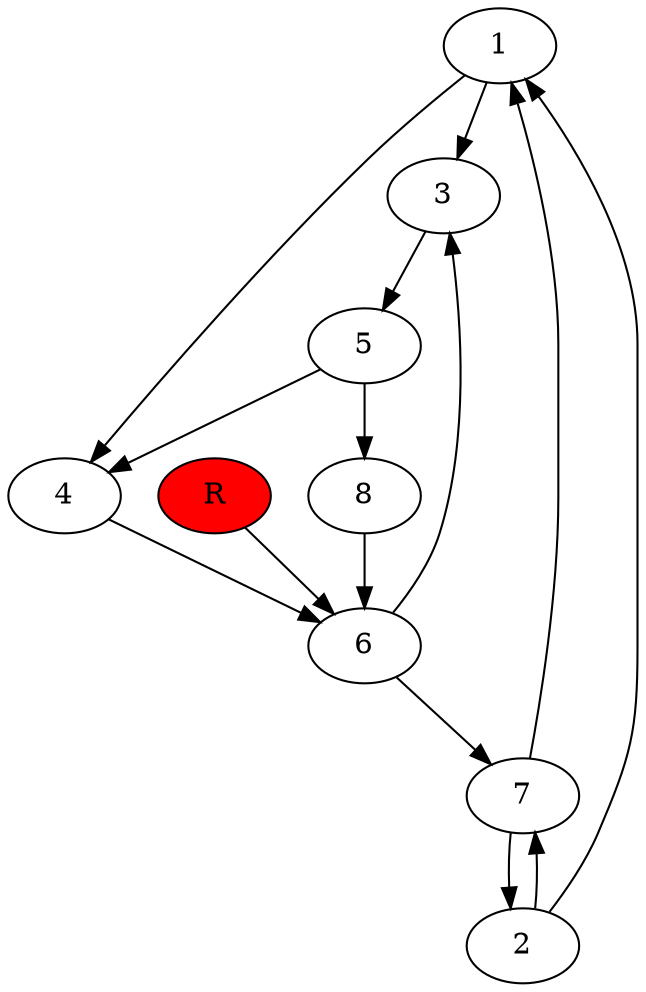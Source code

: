 digraph prb28724 {
	1
	2
	3
	4
	5
	6
	7
	8
	R [fillcolor="#ff0000" style=filled]
	1 -> 3
	1 -> 4
	2 -> 1
	2 -> 7
	3 -> 5
	4 -> 6
	5 -> 4
	5 -> 8
	6 -> 3
	6 -> 7
	7 -> 1
	7 -> 2
	8 -> 6
	R -> 6
}
